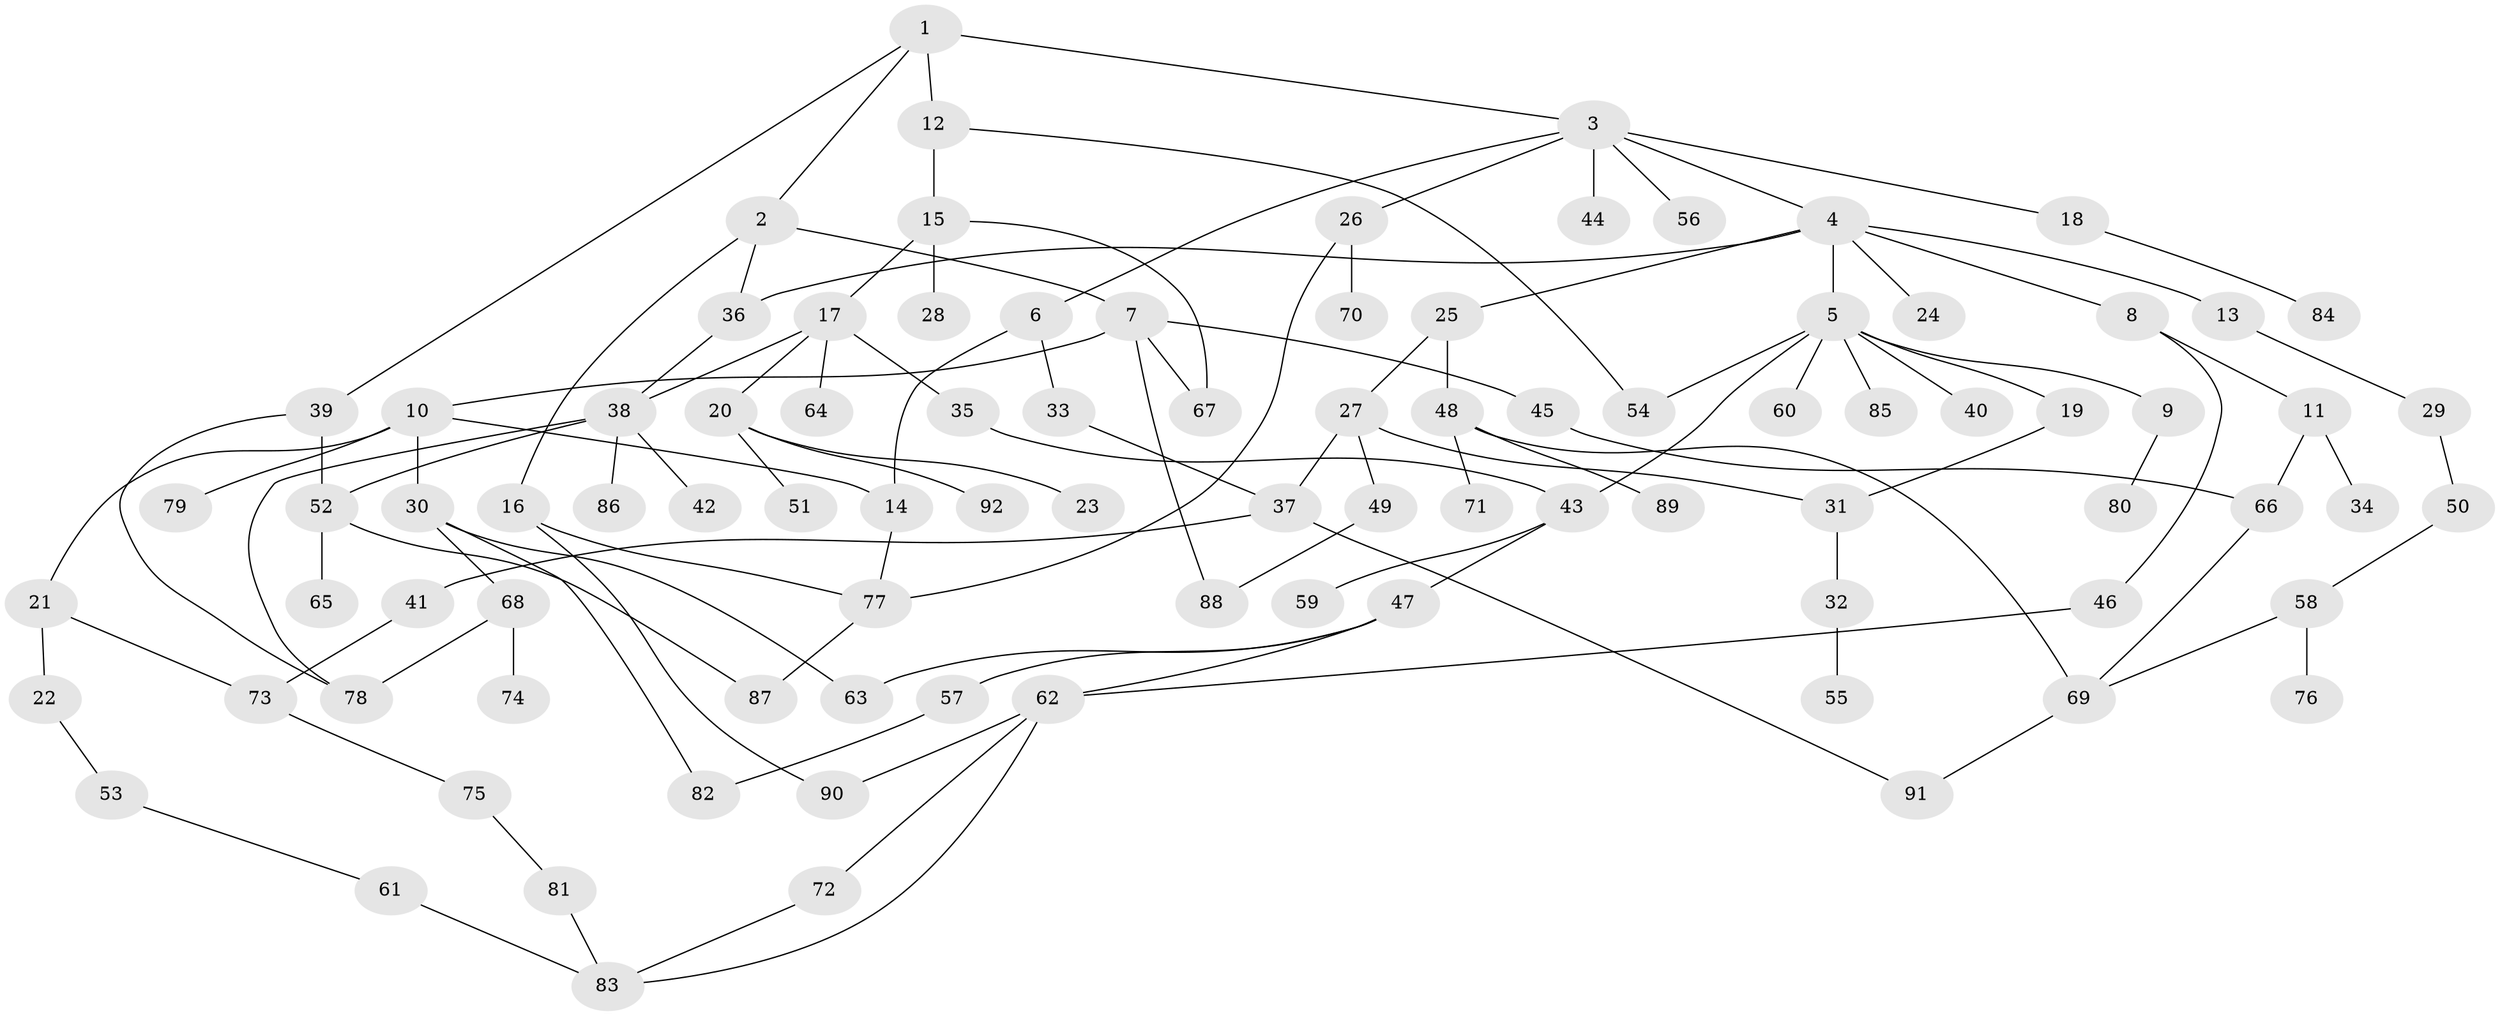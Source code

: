 // coarse degree distribution, {9: 0.01694915254237288, 4: 0.1694915254237288, 6: 0.01694915254237288, 7: 0.03389830508474576, 5: 0.06779661016949153, 1: 0.23728813559322035, 3: 0.1864406779661017, 2: 0.2711864406779661}
// Generated by graph-tools (version 1.1) at 2025/23/03/03/25 07:23:31]
// undirected, 92 vertices, 118 edges
graph export_dot {
graph [start="1"]
  node [color=gray90,style=filled];
  1;
  2;
  3;
  4;
  5;
  6;
  7;
  8;
  9;
  10;
  11;
  12;
  13;
  14;
  15;
  16;
  17;
  18;
  19;
  20;
  21;
  22;
  23;
  24;
  25;
  26;
  27;
  28;
  29;
  30;
  31;
  32;
  33;
  34;
  35;
  36;
  37;
  38;
  39;
  40;
  41;
  42;
  43;
  44;
  45;
  46;
  47;
  48;
  49;
  50;
  51;
  52;
  53;
  54;
  55;
  56;
  57;
  58;
  59;
  60;
  61;
  62;
  63;
  64;
  65;
  66;
  67;
  68;
  69;
  70;
  71;
  72;
  73;
  74;
  75;
  76;
  77;
  78;
  79;
  80;
  81;
  82;
  83;
  84;
  85;
  86;
  87;
  88;
  89;
  90;
  91;
  92;
  1 -- 2;
  1 -- 3;
  1 -- 12;
  1 -- 39;
  2 -- 7;
  2 -- 16;
  2 -- 36;
  3 -- 4;
  3 -- 6;
  3 -- 18;
  3 -- 26;
  3 -- 44;
  3 -- 56;
  4 -- 5;
  4 -- 8;
  4 -- 13;
  4 -- 24;
  4 -- 25;
  4 -- 36;
  5 -- 9;
  5 -- 19;
  5 -- 40;
  5 -- 60;
  5 -- 85;
  5 -- 54;
  5 -- 43;
  6 -- 14;
  6 -- 33;
  7 -- 10;
  7 -- 45;
  7 -- 88;
  7 -- 67;
  8 -- 11;
  8 -- 46;
  9 -- 80;
  10 -- 21;
  10 -- 30;
  10 -- 79;
  10 -- 14;
  11 -- 34;
  11 -- 66;
  12 -- 15;
  12 -- 54;
  13 -- 29;
  14 -- 77;
  15 -- 17;
  15 -- 28;
  15 -- 67;
  16 -- 90;
  16 -- 77;
  17 -- 20;
  17 -- 35;
  17 -- 38;
  17 -- 64;
  18 -- 84;
  19 -- 31;
  20 -- 23;
  20 -- 51;
  20 -- 92;
  21 -- 22;
  21 -- 73;
  22 -- 53;
  25 -- 27;
  25 -- 48;
  26 -- 70;
  26 -- 77;
  27 -- 31;
  27 -- 37;
  27 -- 49;
  29 -- 50;
  30 -- 68;
  30 -- 63;
  30 -- 82;
  31 -- 32;
  32 -- 55;
  33 -- 37;
  35 -- 43;
  36 -- 38;
  37 -- 41;
  37 -- 91;
  38 -- 42;
  38 -- 86;
  38 -- 78;
  38 -- 52;
  39 -- 52;
  39 -- 78;
  41 -- 73;
  43 -- 47;
  43 -- 59;
  45 -- 66;
  46 -- 62;
  47 -- 57;
  47 -- 62;
  47 -- 63;
  48 -- 69;
  48 -- 71;
  48 -- 89;
  49 -- 88;
  50 -- 58;
  52 -- 65;
  52 -- 87;
  53 -- 61;
  57 -- 82;
  58 -- 76;
  58 -- 69;
  61 -- 83;
  62 -- 72;
  62 -- 90;
  62 -- 83;
  66 -- 69;
  68 -- 74;
  68 -- 78;
  69 -- 91;
  72 -- 83;
  73 -- 75;
  75 -- 81;
  77 -- 87;
  81 -- 83;
}
